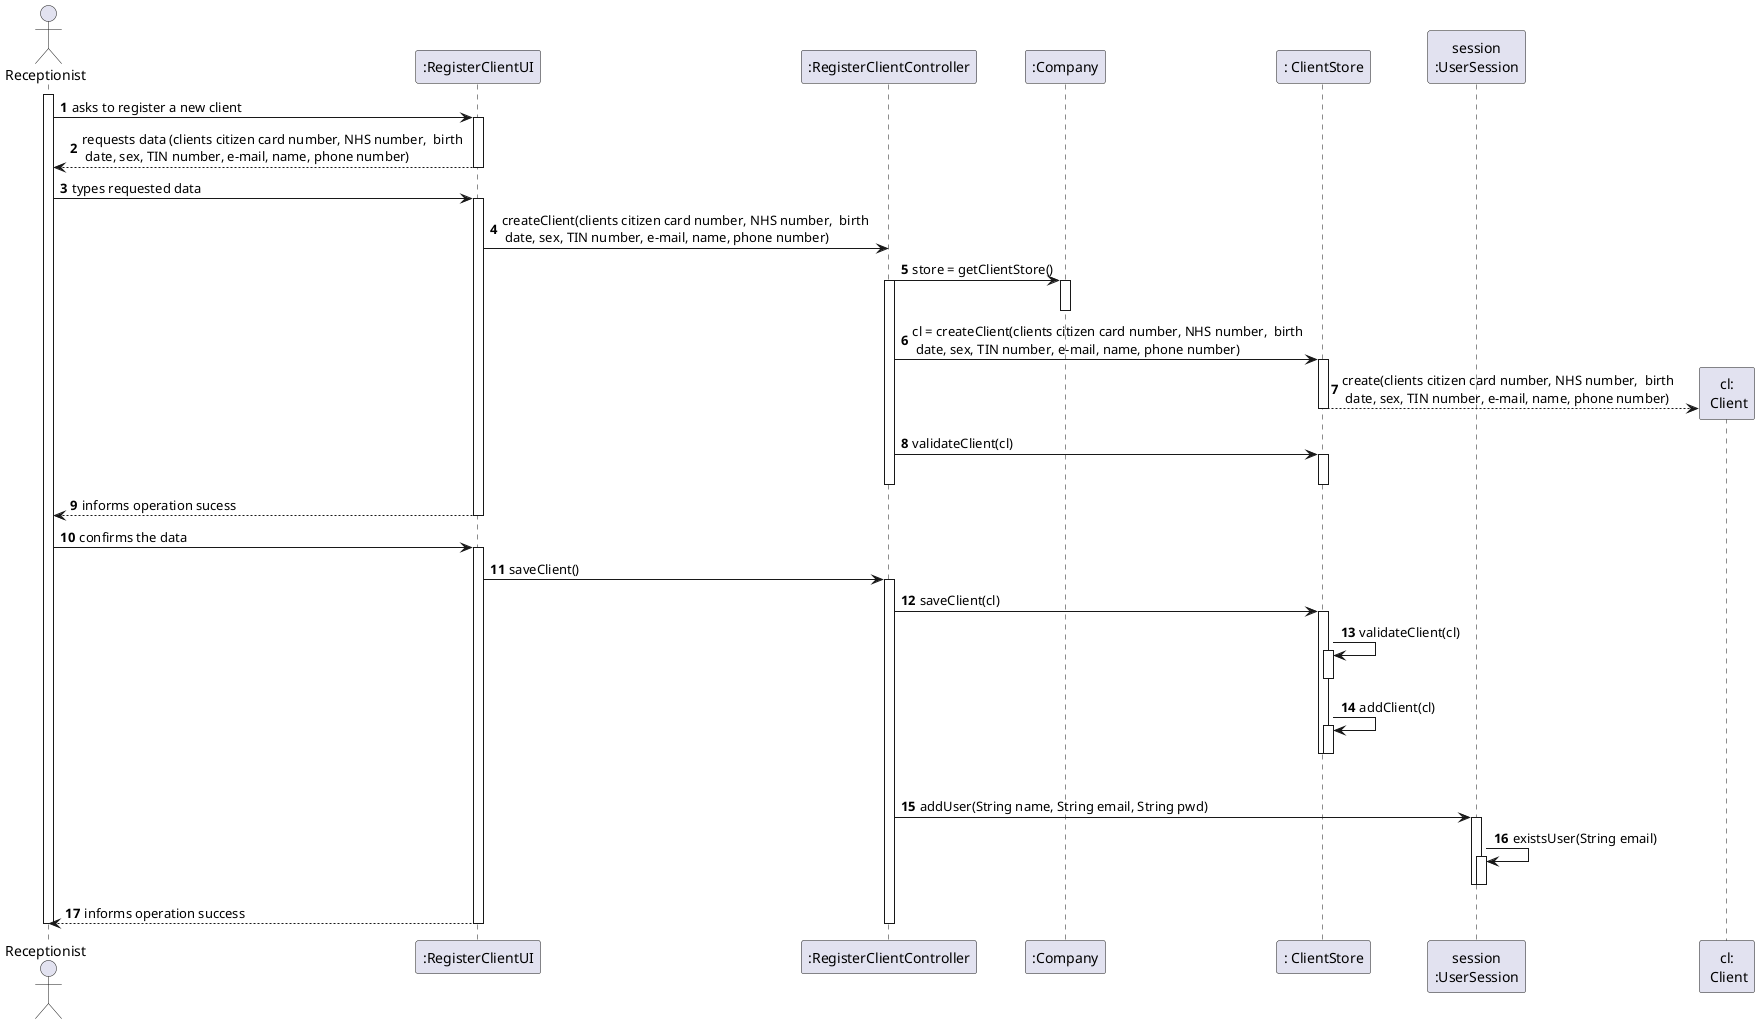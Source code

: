 @startuml
autonumber
'hide footbox
actor "Receptionist" as RC

participant ":RegisterClientUI" as UI
participant ":RegisterClientController" as CTRL
participant ":Company" as CP
participant ": ClientStore" as CS
participant "session\n:UserSession" as SESSAO
participant "cl:\n Client" as CL


activate RC
RC -> UI : asks to register a new client
activate UI
UI --> RC : requests data (clients citizen card number, NHS number,  birth \n date, sex, TIN number, e-mail, name, phone number)
deactivate UI

RC -> UI : types requested data
activate UI

UI -> CTRL : createClient(clients citizen card number, NHS number,  birth \n date, sex, TIN number, e-mail, name, phone number)

CTRL -> CP : store = getClientStore()
activate CP
deactivate CP
activate CTRL
CTRL -> CS : cl = createClient(clients citizen card number, NHS number,  birth \n date, sex, TIN number, e-mail, name, phone number)
activate CS
CS -->  CL** : create(clients citizen card number, NHS number,  birth \n date, sex, TIN number, e-mail, name, phone number)
deactivate CS

CTRL -> CS : validateClient(cl)
activate CS

deactivate CS
deactivate CTRL

UI --> RC : informs operation sucess
deactivate CS
deactivate UI

RC -> UI : confirms the data
activate UI

UI -> CTRL : saveClient()
activate CTRL

CTRL -> CS : saveClient(cl)
activate CS
CS -> CS : validateClient(cl)
activate CS
deactivate CS
CS -> CS : addClient(cl)
activate CS
deactivate CS
|||
deactivate CS

CTRL -> SESSAO : addUser(String name, String email, String pwd)
activate SESSAO
SESSAO -> SESSAO : existsUser(String email)
activate SESSAO
deactivate SESSAO
deactivate SESSAO










UI --> RC: informs operation success

deactivate CP
deactivate CTRL
deactivate UI



deactivate CTRL
deactivate UI

deactivate RC

@enduml